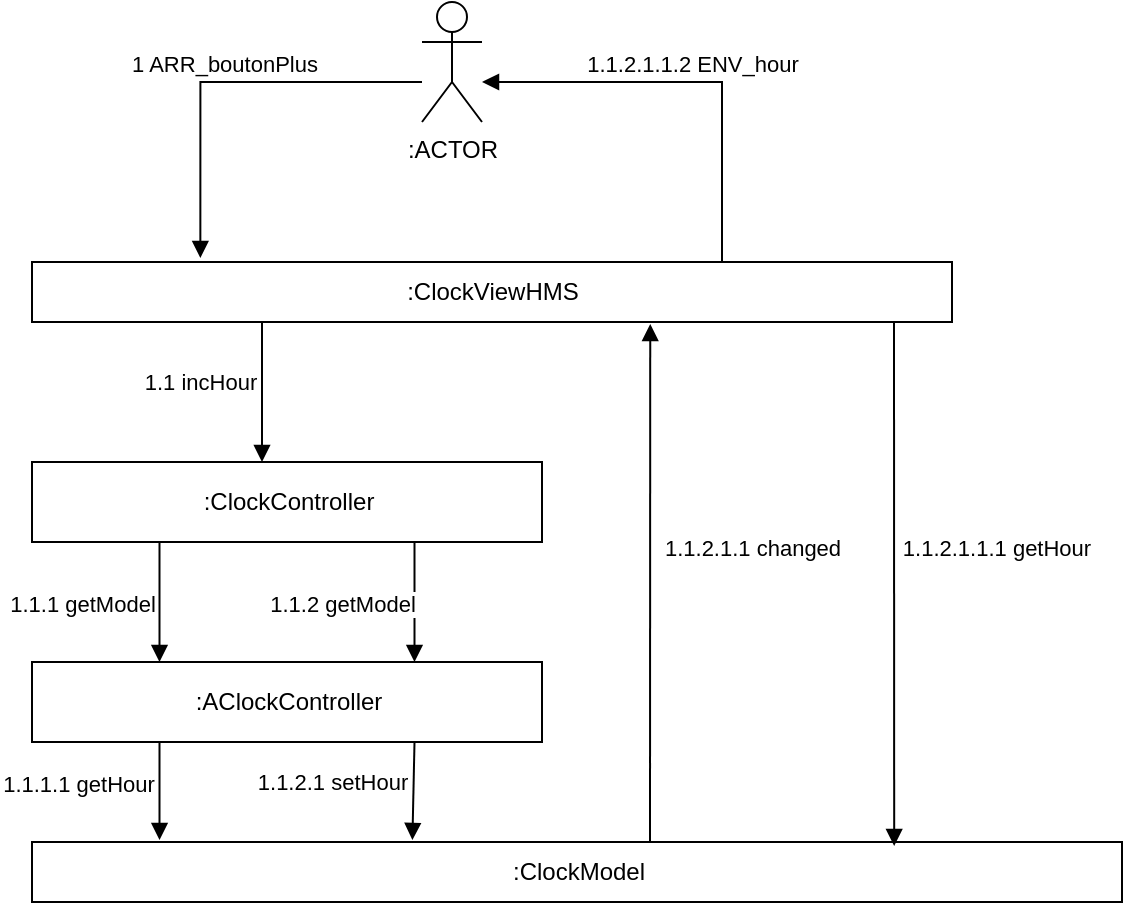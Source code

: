 <mxfile version="15.6.3" type="device"><diagram id="NWFU_q4DYEPmIIWrl4Zd" name="Page-1"><mxGraphModel dx="1422" dy="762" grid="1" gridSize="10" guides="1" tooltips="1" connect="1" arrows="1" fold="1" page="1" pageScale="1" pageWidth="827" pageHeight="1169" math="0" shadow="0"><root><mxCell id="0"/><mxCell id="1" parent="0"/><mxCell id="eP4a6kAMueDj4EjH-_KC-1" value=":ACTOR" style="shape=umlActor;verticalLabelPosition=bottom;verticalAlign=top;html=1;" parent="1" vertex="1"><mxGeometry x="360" y="70" width="30" height="60" as="geometry"/></mxCell><mxCell id="KODTUjnjoAJDRNCtACXL-1" value=":ClockViewHMS" style="html=1;" vertex="1" parent="1"><mxGeometry x="165" y="200" width="460" height="30" as="geometry"/></mxCell><mxCell id="KODTUjnjoAJDRNCtACXL-2" value="1 ARR_boutonPlus" style="html=1;verticalAlign=bottom;endArrow=block;rounded=0;entryX=0.183;entryY=-0.067;entryDx=0;entryDy=0;entryPerimeter=0;edgeStyle=orthogonalEdgeStyle;" edge="1" parent="1" source="eP4a6kAMueDj4EjH-_KC-1" target="KODTUjnjoAJDRNCtACXL-1"><mxGeometry width="80" relative="1" as="geometry"><mxPoint x="110" y="140" as="sourcePoint"/><mxPoint x="190" y="140" as="targetPoint"/><Array as="points"><mxPoint x="249" y="110"/></Array></mxGeometry></mxCell><mxCell id="KODTUjnjoAJDRNCtACXL-3" value=":ClockController" style="html=1;" vertex="1" parent="1"><mxGeometry x="165" y="300" width="255" height="40" as="geometry"/></mxCell><mxCell id="KODTUjnjoAJDRNCtACXL-4" value="1.1 incHour" style="html=1;verticalAlign=bottom;endArrow=block;rounded=0;exitX=0.25;exitY=1;exitDx=0;exitDy=0;" edge="1" parent="1" source="KODTUjnjoAJDRNCtACXL-1"><mxGeometry x="0.127" y="-31" width="80" relative="1" as="geometry"><mxPoint x="350.82" y="390" as="sourcePoint"/><mxPoint x="280" y="300" as="targetPoint"/><mxPoint as="offset"/></mxGeometry></mxCell><mxCell id="KODTUjnjoAJDRNCtACXL-5" value=":ClockModel" style="html=1;" vertex="1" parent="1"><mxGeometry x="165" y="490" width="545" height="30" as="geometry"/></mxCell><mxCell id="KODTUjnjoAJDRNCtACXL-9" value=":AClockController" style="html=1;" vertex="1" parent="1"><mxGeometry x="165" y="400" width="255" height="40" as="geometry"/></mxCell><mxCell id="KODTUjnjoAJDRNCtACXL-14" value="1.1.1 getModel" style="html=1;verticalAlign=bottom;endArrow=none;rounded=0;exitX=0.25;exitY=0;exitDx=0;exitDy=0;entryX=0.25;entryY=1;entryDx=0;entryDy=0;startArrow=block;startFill=1;endFill=0;" edge="1" parent="1" source="KODTUjnjoAJDRNCtACXL-9" target="KODTUjnjoAJDRNCtACXL-3"><mxGeometry x="-0.333" y="39" width="80" relative="1" as="geometry"><mxPoint x="347.98" y="407.99" as="sourcePoint"/><mxPoint x="348" y="340" as="targetPoint"/><mxPoint as="offset"/></mxGeometry></mxCell><mxCell id="KODTUjnjoAJDRNCtACXL-15" value="1.1.1.1 getHour" style="html=1;verticalAlign=bottom;endArrow=block;rounded=0;entryX=0.117;entryY=-0.033;entryDx=0;entryDy=0;exitX=0.25;exitY=1;exitDx=0;exitDy=0;entryPerimeter=0;" edge="1" parent="1" source="KODTUjnjoAJDRNCtACXL-9" target="KODTUjnjoAJDRNCtACXL-5"><mxGeometry x="0.208" y="-41" width="80" relative="1" as="geometry"><mxPoint x="580" y="340" as="sourcePoint"/><mxPoint x="580" y="400" as="targetPoint"/><mxPoint as="offset"/></mxGeometry></mxCell><mxCell id="KODTUjnjoAJDRNCtACXL-16" value="1.1.2 getModel" style="html=1;verticalAlign=bottom;endArrow=none;rounded=0;exitX=0.75;exitY=0;exitDx=0;exitDy=0;entryX=0.75;entryY=1;entryDx=0;entryDy=0;startArrow=block;startFill=1;endFill=0;" edge="1" parent="1" source="KODTUjnjoAJDRNCtACXL-9" target="KODTUjnjoAJDRNCtACXL-3"><mxGeometry x="-0.333" y="36" width="80" relative="1" as="geometry"><mxPoint x="550" y="317.5" as="sourcePoint"/><mxPoint x="430" y="320" as="targetPoint"/><mxPoint as="offset"/></mxGeometry></mxCell><mxCell id="KODTUjnjoAJDRNCtACXL-17" value="1.1.2.1 setHour" style="html=1;verticalAlign=bottom;endArrow=block;rounded=0;exitX=0.75;exitY=1;exitDx=0;exitDy=0;entryX=0.349;entryY=-0.033;entryDx=0;entryDy=0;entryPerimeter=0;" edge="1" parent="1" source="KODTUjnjoAJDRNCtACXL-9" target="KODTUjnjoAJDRNCtACXL-5"><mxGeometry x="0.208" y="-41" width="80" relative="1" as="geometry"><mxPoint x="670.005" y="387" as="sourcePoint"/><mxPoint x="670.23" y="443" as="targetPoint"/><mxPoint as="offset"/></mxGeometry></mxCell><mxCell id="KODTUjnjoAJDRNCtACXL-19" value="1.1.2.1.1 changed" style="html=1;verticalAlign=bottom;endArrow=block;rounded=0;entryX=0.672;entryY=1.033;entryDx=0;entryDy=0;entryPerimeter=0;" edge="1" parent="1" target="KODTUjnjoAJDRNCtACXL-1"><mxGeometry x="0.068" y="-51" width="80" relative="1" as="geometry"><mxPoint x="474" y="490" as="sourcePoint"/><mxPoint x="510" y="390" as="targetPoint"/><mxPoint as="offset"/></mxGeometry></mxCell><mxCell id="KODTUjnjoAJDRNCtACXL-20" value="1.1.2.1.1.1 getHour" style="html=1;verticalAlign=bottom;endArrow=none;rounded=0;exitX=0.791;exitY=0.067;exitDx=0;exitDy=0;exitPerimeter=0;startArrow=block;startFill=1;endFill=0;" edge="1" parent="1" source="KODTUjnjoAJDRNCtACXL-5"><mxGeometry x="0.068" y="-51" width="80" relative="1" as="geometry"><mxPoint x="518.895" y="497" as="sourcePoint"/><mxPoint x="596" y="230" as="targetPoint"/><mxPoint as="offset"/></mxGeometry></mxCell><mxCell id="KODTUjnjoAJDRNCtACXL-21" value="1.1.2.1.1.2 ENV_hour" style="html=1;verticalAlign=bottom;endArrow=block;rounded=0;exitX=0.75;exitY=0;exitDx=0;exitDy=0;edgeStyle=orthogonalEdgeStyle;" edge="1" parent="1" source="KODTUjnjoAJDRNCtACXL-1" target="eP4a6kAMueDj4EjH-_KC-1"><mxGeometry width="80" relative="1" as="geometry"><mxPoint x="650.82" y="110" as="sourcePoint"/><mxPoint x="450" y="110" as="targetPoint"/><Array as="points"><mxPoint x="510" y="110"/></Array></mxGeometry></mxCell></root></mxGraphModel></diagram></mxfile>
